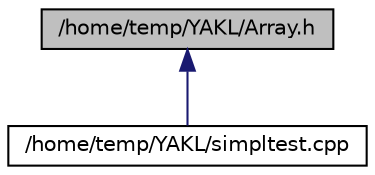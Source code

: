 digraph "/home/temp/YAKL/Array.h"
{
  edge [fontname="Helvetica",fontsize="10",labelfontname="Helvetica",labelfontsize="10"];
  node [fontname="Helvetica",fontsize="10",shape=record];
  Node8 [label="/home/temp/YAKL/Array.h",height=0.2,width=0.4,color="black", fillcolor="grey75", style="filled", fontcolor="black"];
  Node8 -> Node9 [dir="back",color="midnightblue",fontsize="10",style="solid"];
  Node9 [label="/home/temp/YAKL/simpltest.cpp",height=0.2,width=0.4,color="black", fillcolor="white", style="filled",URL="$simpltest_8cpp.html"];
}
